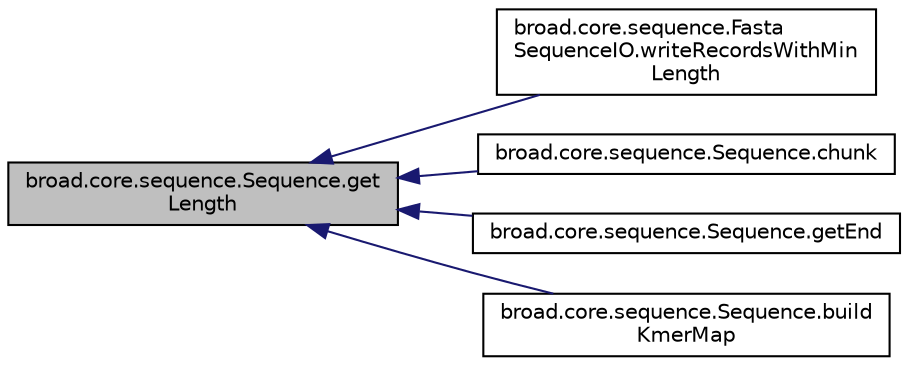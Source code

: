 digraph "broad.core.sequence.Sequence.getLength"
{
  edge [fontname="Helvetica",fontsize="10",labelfontname="Helvetica",labelfontsize="10"];
  node [fontname="Helvetica",fontsize="10",shape=record];
  rankdir="LR";
  Node1 [label="broad.core.sequence.Sequence.get\lLength",height=0.2,width=0.4,color="black", fillcolor="grey75", style="filled" fontcolor="black"];
  Node1 -> Node2 [dir="back",color="midnightblue",fontsize="10",style="solid"];
  Node2 [label="broad.core.sequence.Fasta\lSequenceIO.writeRecordsWithMin\lLength",height=0.2,width=0.4,color="black", fillcolor="white", style="filled",URL="$classbroad_1_1core_1_1sequence_1_1_fasta_sequence_i_o.html#a0c295bd33475eac47a3d7f8e95c55ab6"];
  Node1 -> Node3 [dir="back",color="midnightblue",fontsize="10",style="solid"];
  Node3 [label="broad.core.sequence.Sequence.chunk",height=0.2,width=0.4,color="black", fillcolor="white", style="filled",URL="$classbroad_1_1core_1_1sequence_1_1_sequence.html#ae15813e860a2d317425e2520831aeb5a"];
  Node1 -> Node4 [dir="back",color="midnightblue",fontsize="10",style="solid"];
  Node4 [label="broad.core.sequence.Sequence.getEnd",height=0.2,width=0.4,color="black", fillcolor="white", style="filled",URL="$classbroad_1_1core_1_1sequence_1_1_sequence.html#a59b9f3e750cccc29016b2e5bc4372976"];
  Node1 -> Node5 [dir="back",color="midnightblue",fontsize="10",style="solid"];
  Node5 [label="broad.core.sequence.Sequence.build\lKmerMap",height=0.2,width=0.4,color="black", fillcolor="white", style="filled",URL="$classbroad_1_1core_1_1sequence_1_1_sequence.html#a5b67f754a5bb1125e8dfcfcad31ee6a8"];
}
